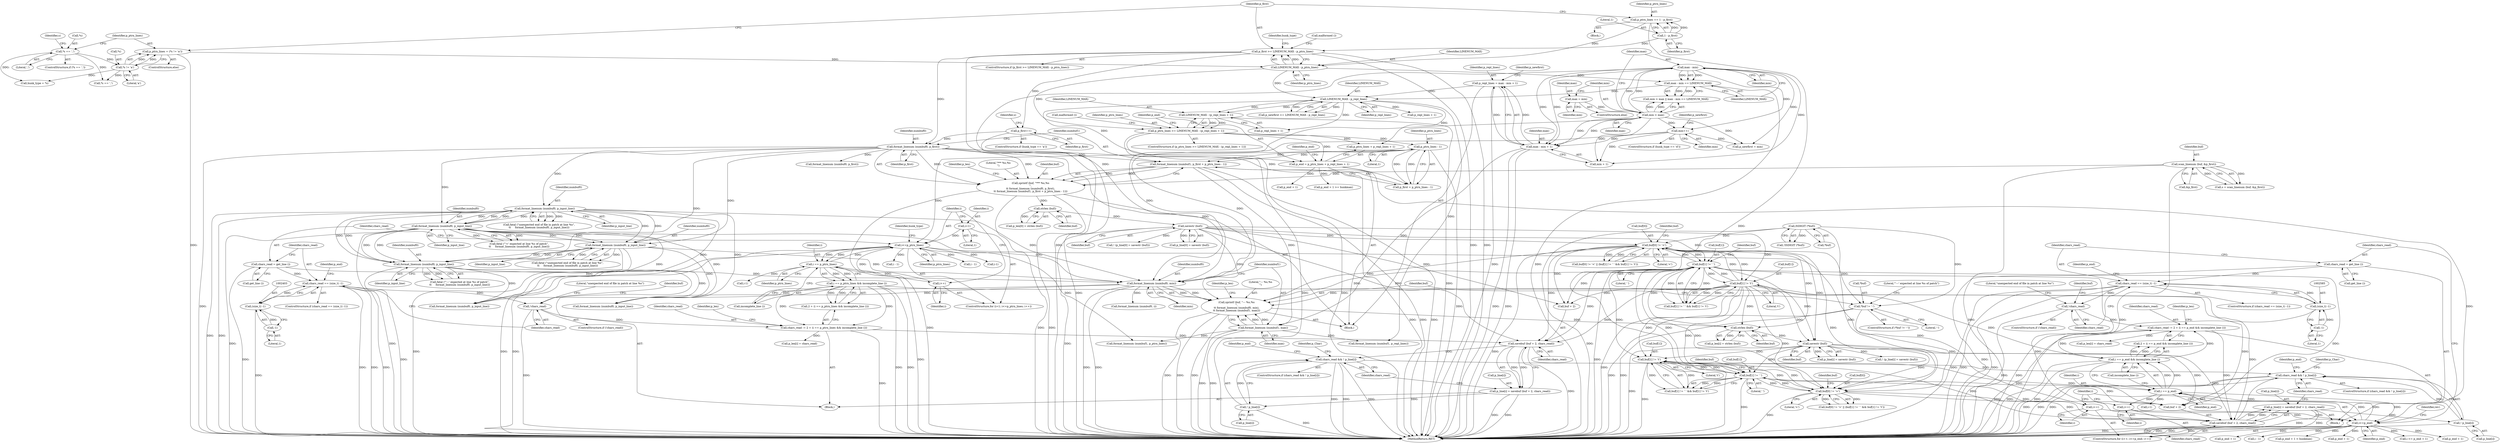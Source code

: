 digraph "0_savannah_0c08d7a902c6fdd49b704623a12d8d672ef18944@API" {
"1002652" [label="(Call,chars_read && ! p_line[i])"];
"1002646" [label="(Call,savebuf (buf + 2, chars_read))"];
"1002618" [label="(Call,buf[1] != '\t')"];
"1002613" [label="(Call,buf[1] != ' ')"];
"1002553" [label="(Call,savestr (buf))"];
"1002425" [label="(Call,buf[0] != '<')"];
"1002189" [label="(Call,ISDIGIT (*buf))"];
"1002371" [label="(Call,savestr (buf))"];
"1002363" [label="(Call,strlen (buf))"];
"1002346" [label="(Call,sprintf (buf, \"*** %s,%s\n\",\n\t\t format_linenum (numbuf0, p_first),\n\t\t format_linenum (numbuf1, p_first + p_ptrn_lines - 1)))"];
"1002209" [label="(Call,scan_linenum (buf, &p_first))"];
"1002349" [label="(Call,format_linenum (numbuf0, p_first))"];
"1002240" [label="(Call,p_first >= LINENUM_MAX - p_ptrn_lines)"];
"1002229" [label="(Call,1 - p_first)"];
"1002242" [label="(Call,LINENUM_MAX - p_ptrn_lines)"];
"1002233" [label="(Call,p_ptrn_lines = (*s != 'a'))"];
"1002235" [label="(Call,*s != 'a')"];
"1002214" [label="(Call,*s == ',')"];
"1002227" [label="(Call,p_ptrn_lines += 1 - p_first)"];
"1002254" [label="(Call,p_first++)"];
"1002352" [label="(Call,format_linenum (numbuf1, p_first + p_ptrn_lines - 1))"];
"1002356" [label="(Call,p_ptrn_lines - 1)"];
"1002314" [label="(Call,p_ptrn_lines >= LINENUM_MAX - (p_repl_lines + 1))"];
"1002316" [label="(Call,LINENUM_MAX - (p_repl_lines + 1))"];
"1002309" [label="(Call,LINENUM_MAX - p_repl_lines)"];
"1002284" [label="(Call,max - min == LINENUM_MAX)"];
"1002285" [label="(Call,max - min)"];
"1002281" [label="(Call,min > max)"];
"1002276" [label="(Call,max = min)"];
"1002299" [label="(Call,p_repl_lines = max - min + 1)"];
"1002301" [label="(Call,max - min + 1)"];
"1002294" [label="(Call,min++)"];
"1002431" [label="(Call,buf[1] != ' ')"];
"1002436" [label="(Call,buf[1] != '\t')"];
"1002545" [label="(Call,strlen (buf))"];
"1002532" [label="(Call,sprintf (buf, \"--- %s,%s\n\",\n\t\t format_linenum (numbuf0, min),\n\t\t format_linenum (numbuf1, max)))"];
"1002535" [label="(Call,format_linenum (numbuf0, min))"];
"1002420" [label="(Call,format_linenum (numbuf0, p_input_line))"];
"1002443" [label="(Call,format_linenum (numbuf0, p_input_line))"];
"1002529" [label="(Call,format_linenum (numbuf0, p_input_line))"];
"1002519" [label="(Call,format_linenum (numbuf0, p_input_line))"];
"1002538" [label="(Call,format_linenum (numbuf1, max))"];
"1002607" [label="(Call,buf[0] != '>')"];
"1002523" [label="(Call,*buf != '-')"];
"1002628" [label="(Call,chars_read -= 2 + (i == p_end && incomplete_line ()))"];
"1002632" [label="(Call,i == p_end && incomplete_line ())"];
"1002633" [label="(Call,i == p_end)"];
"1002572" [label="(Call,i<=p_end)"];
"1002570" [label="(Call,i++)"];
"1002390" [label="(Call,i<=p_ptrn_lines)"];
"1002387" [label="(Call,i=1)"];
"1002393" [label="(Call,i++)"];
"1002451" [label="(Call,i == p_ptrn_lines)"];
"1002575" [label="(Call,i++)"];
"1002322" [label="(Call,p_end = p_ptrn_lines + p_repl_lines + 1)"];
"1002450" [label="(Call,i == p_ptrn_lines && incomplete_line ())"];
"1002598" [label="(Call,!chars_read)"];
"1002582" [label="(Call,chars_read == (size_t) -1)"];
"1002578" [label="(Call,chars_read = get_line ())"];
"1002584" [label="(Call,(size_t) -1)"];
"1002586" [label="(Call,-1)"];
"1002654" [label="(Call,! p_line[i])"];
"1002642" [label="(Call,p_line[i] = savebuf (buf + 2, chars_read))"];
"1002470" [label="(Call,chars_read && ! p_line[i])"];
"1002464" [label="(Call,savebuf (buf + 2, chars_read))"];
"1002446" [label="(Call,chars_read -= 2 + (i == p_ptrn_lines && incomplete_line ()))"];
"1002416" [label="(Call,!chars_read)"];
"1002400" [label="(Call,chars_read == (size_t) -1)"];
"1002396" [label="(Call,chars_read = get_line ())"];
"1002402" [label="(Call,(size_t) -1)"];
"1002404" [label="(Call,-1)"];
"1002472" [label="(Call,! p_line[i])"];
"1002460" [label="(Call,p_line[i] = savebuf (buf + 2, chars_read))"];
"1002278" [label="(Identifier,min)"];
"1002255" [label="(Identifier,p_first)"];
"1002284" [label="(Call,max - min == LINENUM_MAX)"];
"1002210" [label="(Identifier,buf)"];
"1002421" [label="(Identifier,numbuf0)"];
"1002446" [label="(Call,chars_read -= 2 + (i == p_ptrn_lines && incomplete_line ()))"];
"1002772" [label="(MethodReturn,RET)"];
"1002282" [label="(Identifier,min)"];
"1002617" [label="(Literal,' ')"];
"1002546" [label="(Identifier,buf)"];
"1002230" [label="(Literal,1)"];
"1002211" [label="(Call,&p_first)"];
"1002357" [label="(Identifier,p_ptrn_lines)"];
"1002391" [label="(Identifier,i)"];
"1002435" [label="(Literal,' ')"];
"1002453" [label="(Identifier,p_ptrn_lines)"];
"1002570" [label="(Call,i++)"];
"1002622" [label="(Literal,'\t')"];
"1002579" [label="(Identifier,chars_read)"];
"1002574" [label="(Identifier,p_end)"];
"1002290" [label="(ControlStructure,if (hunk_type == 'd'))"];
"1002572" [label="(Call,i<=p_end)"];
"1002573" [label="(Identifier,i)"];
"1002673" [label="(Identifier,rev)"];
"1002408" [label="(Identifier,p_end)"];
"1002243" [label="(Identifier,LINENUM_MAX)"];
"1002618" [label="(Call,buf[1] != '\t')"];
"1002472" [label="(Call,! p_line[i])"];
"1002620" [label="(Identifier,buf)"];
"1002386" [label="(ControlStructure,for (i=1; i<=p_ptrn_lines; i++))"];
"1002313" [label="(ControlStructure,if (p_ptrn_lines >= LINENUM_MAX - (p_repl_lines + 1)))"];
"1002246" [label="(Call,hunk_type = *s)"];
"1002331" [label="(Call,p_end + 1)"];
"1002578" [label="(Call,chars_read = get_line ())"];
"1002457" [label="(Identifier,p_len)"];
"1002419" [label="(Literal,\"unexpected end of file in patch at line %s\")"];
"1002359" [label="(Call,p_len[0] = strlen (buf))"];
"1002652" [label="(Call,chars_read && ! p_line[i])"];
"1002350" [label="(Identifier,numbuf0)"];
"1002389" [label="(Literal,1)"];
"1002432" [label="(Call,buf[1])"];
"1002625" [label="(Call,format_linenum (numbuf0, p_input_line))"];
"1002577" [label="(Block,)"];
"1002549" [label="(Call,p_line[i] = savestr (buf))"];
"1002233" [label="(Call,p_ptrn_lines = (*s != 'a'))"];
"1002405" [label="(Literal,1)"];
"1002420" [label="(Call,format_linenum (numbuf0, p_input_line))"];
"1002353" [label="(Identifier,numbuf1)"];
"1002388" [label="(Identifier,i)"];
"1002322" [label="(Call,p_end = p_ptrn_lines + p_repl_lines + 1)"];
"1002215" [label="(Call,*s)"];
"1002277" [label="(Identifier,max)"];
"1002330" [label="(Call,p_end + 1 >= hunkmax)"];
"1002460" [label="(Call,p_line[i] = savebuf (buf + 2, chars_read))"];
"1002361" [label="(Identifier,p_len)"];
"1002244" [label="(Identifier,p_ptrn_lines)"];
"1002247" [label="(Identifier,hunk_type)"];
"1002236" [label="(Call,*s)"];
"1002702" [label="(Call,i <= p_end + 1)"];
"1002188" [label="(Call,!ISDIGIT (*buf))"];
"1002548" [label="(Call,! (p_line[i] = savestr (buf)))"];
"1002569" [label="(ControlStructure,for (i++; i<=p_end; i++))"];
"1002630" [label="(Call,2 + (i == p_end && incomplete_line ()))"];
"1002316" [label="(Call,LINENUM_MAX - (p_repl_lines + 1))"];
"1002321" [label="(Call,malformed ())"];
"1002636" [label="(Call,incomplete_line ())"];
"1002523" [label="(Call,*buf != '-')"];
"1002538" [label="(Call,format_linenum (numbuf1, max))"];
"1002541" [label="(Call,p_len[i] = strlen (buf))"];
"1002635" [label="(Identifier,p_end)"];
"1002426" [label="(Call,buf[0])"];
"1002468" [label="(Identifier,chars_read)"];
"1002436" [label="(Call,buf[1] != '\t')"];
"1002218" [label="(Block,)"];
"1002366" [label="(Call,! (p_line[0] = savestr (buf)))"];
"1002651" [label="(ControlStructure,if (chars_read && ! p_line[i]))"];
"1002646" [label="(Call,savebuf (buf + 2, chars_read))"];
"1002308" [label="(Identifier,p_newfirst)"];
"1002363" [label="(Call,strlen (buf))"];
"1002231" [label="(Identifier,p_first)"];
"1002447" [label="(Identifier,chars_read)"];
"1002479" [label="(Call,i-1)"];
"1002660" [label="(Identifier,p_end)"];
"1002417" [label="(Identifier,chars_read)"];
"1002402" [label="(Call,(size_t) -1)"];
"1002469" [label="(ControlStructure,if (chars_read && ! p_line[i]))"];
"1002611" [label="(Literal,'>')"];
"1002254" [label="(Call,p_first++)"];
"1002464" [label="(Call,savebuf (buf + 2, chars_read))"];
"1002275" [label="(ControlStructure,else)"];
"1002534" [label="(Literal,\"--- %s,%s\n\")"];
"1002394" [label="(Identifier,i)"];
"1002653" [label="(Identifier,chars_read)"];
"1002521" [label="(Identifier,p_input_line)"];
"1002571" [label="(Identifier,i)"];
"1002440" [label="(Literal,'\t')"];
"1002492" [label="(Identifier,hunk_type)"];
"1002399" [label="(ControlStructure,if (chars_read == (size_t) -1))"];
"1002354" [label="(Call,p_first + p_ptrn_lines - 1)"];
"1002367" [label="(Call,p_line[0] = savestr (buf))"];
"1002265" [label="(Call,*s == ',')"];
"1002441" [label="(Call,fatal (\"'<' expected at line %s of patch\",\n\t\t     format_linenum (numbuf0, p_input_line)))"];
"1002612" [label="(Call,buf[1] != ' ' && buf[1] != '\t')"];
"1002530" [label="(Identifier,numbuf0)"];
"1002461" [label="(Call,p_line[i])"];
"1002581" [label="(ControlStructure,if (chars_read == (size_t) -1))"];
"1002348" [label="(Literal,\"*** %s,%s\n\")"];
"1002681" [label="(Call,p_end + 1)"];
"1002615" [label="(Identifier,buf)"];
"1002590" [label="(Identifier,p_end)"];
"1002598" [label="(Call,!chars_read)"];
"1002425" [label="(Call,buf[0] != '<')"];
"1002680" [label="(Call,p_end + 1 < hunkmax)"];
"1002242" [label="(Call,LINENUM_MAX - p_ptrn_lines)"];
"1002637" [label="(Call,p_len[i] = chars_read)"];
"1002478" [label="(Identifier,p_end)"];
"1002582" [label="(Call,chars_read == (size_t) -1)"];
"1002444" [label="(Identifier,numbuf0)"];
"1002643" [label="(Call,p_line[i])"];
"1002731" [label="(Call,format_linenum (numbuf1, p_ptrn_lines))"];
"1002400" [label="(Call,chars_read == (size_t) -1)"];
"1002276" [label="(Call,max = min)"];
"1002533" [label="(Identifier,buf)"];
"1002287" [label="(Identifier,min)"];
"1002628" [label="(Call,chars_read -= 2 + (i == p_end && incomplete_line ()))"];
"1002209" [label="(Call,scan_linenum (buf, &p_first))"];
"1002310" [label="(Identifier,LINENUM_MAX)"];
"1002471" [label="(Identifier,chars_read)"];
"1002295" [label="(Identifier,min)"];
"1002281" [label="(Call,min > max)"];
"1002318" [label="(Call,p_repl_lines + 1)"];
"1002430" [label="(Call,buf[1] != ' ' && buf[1] != '\t')"];
"1002438" [label="(Identifier,buf)"];
"1002314" [label="(Call,p_ptrn_lines >= LINENUM_MAX - (p_repl_lines + 1))"];
"1002527" [label="(Call,fatal (\"'---' expected at line %s of patch\",\n\t\t     format_linenum (numbuf0, p_input_line)))"];
"1002704" [label="(Call,p_end + 1)"];
"1002607" [label="(Call,buf[0] != '>')"];
"1002433" [label="(Identifier,buf)"];
"1002597" [label="(ControlStructure,if (!chars_read))"];
"1002190" [label="(Call,*buf)"];
"1002301" [label="(Call,max - min + 1)"];
"1002280" [label="(Call,min > max || max - min == LINENUM_MAX)"];
"1002580" [label="(Call,get_line ())"];
"1002470" [label="(Call,chars_read && ! p_line[i])"];
"1002452" [label="(Identifier,i)"];
"1002536" [label="(Identifier,numbuf0)"];
"1002352" [label="(Call,format_linenum (numbuf1, p_first + p_ptrn_lines - 1))"];
"1002554" [label="(Identifier,buf)"];
"1002239" [label="(ControlStructure,if (p_first >= LINENUM_MAX - p_ptrn_lines))"];
"1002358" [label="(Literal,1)"];
"1002427" [label="(Identifier,buf)"];
"1002390" [label="(Call,i<=p_ptrn_lines)"];
"1002529" [label="(Call,format_linenum (numbuf0, p_input_line))"];
"1002214" [label="(Call,*s == ',')"];
"1002524" [label="(Call,*buf)"];
"1002642" [label="(Call,p_line[i] = savebuf (buf + 2, chars_read))"];
"1002315" [label="(Identifier,p_ptrn_lines)"];
"1002602" [label="(Call,format_linenum (numbuf0, p_input_line))"];
"1002347" [label="(Identifier,buf)"];
"1002661" [label="(Call,i-1)"];
"1002519" [label="(Call,format_linenum (numbuf0, p_input_line))"];
"1002537" [label="(Identifier,min)"];
"1002332" [label="(Identifier,p_end)"];
"1002404" [label="(Call,-1)"];
"1002311" [label="(Identifier,p_repl_lines)"];
"1002396" [label="(Call,chars_read = get_line ())"];
"1002326" [label="(Call,p_repl_lines + 1)"];
"1002437" [label="(Call,buf[1])"];
"1002633" [label="(Call,i == p_end)"];
"1002584" [label="(Call,(size_t) -1)"];
"1002650" [label="(Identifier,chars_read)"];
"1002213" [label="(ControlStructure,if (*s == ','))"];
"1002535" [label="(Call,format_linenum (numbuf0, min))"];
"1002398" [label="(Call,get_line ())"];
"1002634" [label="(Identifier,i)"];
"1002392" [label="(Identifier,p_ptrn_lines)"];
"1002286" [label="(Identifier,max)"];
"1002599" [label="(Identifier,chars_read)"];
"1002299" [label="(Call,p_repl_lines = max - min + 1)"];
"1002371" [label="(Call,savestr (buf))"];
"1002713" [label="(Call,format_linenum (numbuf0, i))"];
"1002245" [label="(Call,malformed ())"];
"1002217" [label="(Literal,',')"];
"1002285" [label="(Call,max - min)"];
"1002528" [label="(Literal,\"'---' expected at line %s of patch\")"];
"1002424" [label="(Call,buf[0] != '<' || (buf[1] != ' ' && buf[1] != '\t'))"];
"1002728" [label="(Call,format_linenum (numbuf0, p_first))"];
"1002688" [label="(Call,p_end + 1)"];
"1002397" [label="(Identifier,chars_read)"];
"1002508" [label="(Call,i - 1)"];
"1002540" [label="(Identifier,max)"];
"1002416" [label="(Call,!chars_read)"];
"1002747" [label="(Call,format_linenum (numbuf1, p_repl_lines))"];
"1002302" [label="(Identifier,max)"];
"1002632" [label="(Call,i == p_end && incomplete_line ())"];
"1002356" [label="(Call,p_ptrn_lines - 1)"];
"1002669" [label="(Identifier,p_Char)"];
"1002415" [label="(ControlStructure,if (!chars_read))"];
"1002539" [label="(Identifier,numbuf1)"];
"1002445" [label="(Identifier,p_input_line)"];
"1002297" [label="(Identifier,p_newfirst)"];
"1002517" [label="(Call,fatal (\"unexpected end of file in patch at line %s\",\n\t\t     format_linenum (numbuf0, p_input_line)))"];
"1002647" [label="(Call,buf + 2)"];
"1002455" [label="(Call,p_len[i] = chars_read)"];
"1002294" [label="(Call,min++)"];
"1002234" [label="(Identifier,p_ptrn_lines)"];
"1002228" [label="(Identifier,p_ptrn_lines)"];
"1002240" [label="(Call,p_first >= LINENUM_MAX - p_ptrn_lines)"];
"1002553" [label="(Call,savestr (buf))"];
"1002575" [label="(Call,i++)"];
"1002324" [label="(Call,p_ptrn_lines + p_repl_lines + 1)"];
"1002639" [label="(Identifier,p_len)"];
"1002288" [label="(Identifier,LINENUM_MAX)"];
"1002531" [label="(Identifier,p_input_line)"];
"1002429" [label="(Literal,'<')"];
"1002395" [label="(Block,)"];
"1002520" [label="(Identifier,numbuf0)"];
"1002220" [label="(Identifier,s)"];
"1002591" [label="(Call,i - 1)"];
"1002614" [label="(Call,buf[1])"];
"1002543" [label="(Identifier,p_len)"];
"1002422" [label="(Identifier,p_input_line)"];
"1002387" [label="(Call,i=1)"];
"1002654" [label="(Call,! p_line[i])"];
"1002443" [label="(Call,format_linenum (numbuf0, p_input_line))"];
"1002189" [label="(Call,ISDIGIT (*buf))"];
"1002473" [label="(Call,p_line[i])"];
"1002409" [label="(Call,i - 1)"];
"1002372" [label="(Identifier,buf)"];
"1002232" [label="(ControlStructure,else)"];
"1002307" [label="(Call,p_newfirst >= LINENUM_MAX - p_repl_lines)"];
"1002300" [label="(Identifier,p_repl_lines)"];
"1002619" [label="(Call,buf[1])"];
"1002601" [label="(Literal,\"unexpected end of file in patch at line %s\")"];
"1002587" [label="(Literal,1)"];
"1002323" [label="(Identifier,p_end)"];
"1002364" [label="(Identifier,buf)"];
"1002532" [label="(Call,sprintf (buf, \"--- %s,%s\n\",\n\t\t format_linenum (numbuf0, min),\n\t\t format_linenum (numbuf1, max)))"];
"1002451" [label="(Call,i == p_ptrn_lines)"];
"1002586" [label="(Call,-1)"];
"1002609" [label="(Identifier,buf)"];
"1002238" [label="(Literal,'a')"];
"1002454" [label="(Call,incomplete_line ())"];
"1002431" [label="(Call,buf[1] != ' ')"];
"1002465" [label="(Call,buf + 2)"];
"1002229" [label="(Call,1 - p_first)"];
"1002227" [label="(Call,p_ptrn_lines += 1 - p_first)"];
"1002309" [label="(Call,LINENUM_MAX - p_repl_lines)"];
"1002487" [label="(Identifier,p_Char)"];
"1002257" [label="(Identifier,s)"];
"1002608" [label="(Call,buf[0])"];
"1002583" [label="(Identifier,chars_read)"];
"1002283" [label="(Identifier,max)"];
"1002401" [label="(Identifier,chars_read)"];
"1002159" [label="(Block,)"];
"1002303" [label="(Call,min + 1)"];
"1002448" [label="(Call,2 + (i == p_ptrn_lines && incomplete_line ()))"];
"1002317" [label="(Identifier,LINENUM_MAX)"];
"1002655" [label="(Call,p_line[i])"];
"1002526" [label="(Literal,'-')"];
"1002606" [label="(Call,buf[0] != '>' || (buf[1] != ' ' && buf[1] != '\t'))"];
"1002296" [label="(Call,p_newfirst = min)"];
"1002613" [label="(Call,buf[1] != ' ')"];
"1002349" [label="(Call,format_linenum (numbuf0, p_first))"];
"1002558" [label="(Call,i-1)"];
"1002250" [label="(ControlStructure,if (hunk_type == 'a'))"];
"1002522" [label="(ControlStructure,if (*buf != '-'))"];
"1002450" [label="(Call,i == p_ptrn_lines && incomplete_line ())"];
"1002346" [label="(Call,sprintf (buf, \"*** %s,%s\n\",\n\t\t format_linenum (numbuf0, p_first),\n\t\t format_linenum (numbuf1, p_first + p_ptrn_lines - 1)))"];
"1002418" [label="(Call,fatal (\"unexpected end of file in patch at line %s\",\n\t\t     format_linenum (numbuf0, p_input_line)))"];
"1002545" [label="(Call,strlen (buf))"];
"1002235" [label="(Call,*s != 'a')"];
"1002393" [label="(Call,i++)"];
"1002351" [label="(Identifier,p_first)"];
"1002629" [label="(Identifier,chars_read)"];
"1002241" [label="(Identifier,p_first)"];
"1002207" [label="(Call,s = scan_linenum (buf, &p_first))"];
"1002576" [label="(Identifier,i)"];
"1002652" -> "1002651"  [label="AST: "];
"1002652" -> "1002653"  [label="CFG: "];
"1002652" -> "1002654"  [label="CFG: "];
"1002653" -> "1002652"  [label="AST: "];
"1002654" -> "1002652"  [label="AST: "];
"1002660" -> "1002652"  [label="CFG: "];
"1002669" -> "1002652"  [label="CFG: "];
"1002652" -> "1002772"  [label="DDG: "];
"1002652" -> "1002772"  [label="DDG: "];
"1002652" -> "1002772"  [label="DDG: "];
"1002646" -> "1002652"  [label="DDG: "];
"1002654" -> "1002652"  [label="DDG: "];
"1002470" -> "1002652"  [label="DDG: "];
"1002646" -> "1002642"  [label="AST: "];
"1002646" -> "1002650"  [label="CFG: "];
"1002647" -> "1002646"  [label="AST: "];
"1002650" -> "1002646"  [label="AST: "];
"1002642" -> "1002646"  [label="CFG: "];
"1002646" -> "1002772"  [label="DDG: "];
"1002646" -> "1002642"  [label="DDG: "];
"1002646" -> "1002642"  [label="DDG: "];
"1002618" -> "1002646"  [label="DDG: "];
"1002613" -> "1002646"  [label="DDG: "];
"1002553" -> "1002646"  [label="DDG: "];
"1002607" -> "1002646"  [label="DDG: "];
"1002436" -> "1002646"  [label="DDG: "];
"1002431" -> "1002646"  [label="DDG: "];
"1002628" -> "1002646"  [label="DDG: "];
"1002618" -> "1002612"  [label="AST: "];
"1002618" -> "1002622"  [label="CFG: "];
"1002619" -> "1002618"  [label="AST: "];
"1002622" -> "1002618"  [label="AST: "];
"1002612" -> "1002618"  [label="CFG: "];
"1002618" -> "1002772"  [label="DDG: "];
"1002618" -> "1002607"  [label="DDG: "];
"1002618" -> "1002613"  [label="DDG: "];
"1002618" -> "1002612"  [label="DDG: "];
"1002618" -> "1002612"  [label="DDG: "];
"1002613" -> "1002618"  [label="DDG: "];
"1002553" -> "1002618"  [label="DDG: "];
"1002607" -> "1002618"  [label="DDG: "];
"1002436" -> "1002618"  [label="DDG: "];
"1002431" -> "1002618"  [label="DDG: "];
"1002618" -> "1002647"  [label="DDG: "];
"1002613" -> "1002612"  [label="AST: "];
"1002613" -> "1002617"  [label="CFG: "];
"1002614" -> "1002613"  [label="AST: "];
"1002617" -> "1002613"  [label="AST: "];
"1002620" -> "1002613"  [label="CFG: "];
"1002612" -> "1002613"  [label="CFG: "];
"1002613" -> "1002772"  [label="DDG: "];
"1002613" -> "1002607"  [label="DDG: "];
"1002613" -> "1002612"  [label="DDG: "];
"1002613" -> "1002612"  [label="DDG: "];
"1002553" -> "1002613"  [label="DDG: "];
"1002436" -> "1002613"  [label="DDG: "];
"1002431" -> "1002613"  [label="DDG: "];
"1002607" -> "1002613"  [label="DDG: "];
"1002613" -> "1002647"  [label="DDG: "];
"1002553" -> "1002549"  [label="AST: "];
"1002553" -> "1002554"  [label="CFG: "];
"1002554" -> "1002553"  [label="AST: "];
"1002549" -> "1002553"  [label="CFG: "];
"1002553" -> "1002772"  [label="DDG: "];
"1002553" -> "1002548"  [label="DDG: "];
"1002553" -> "1002549"  [label="DDG: "];
"1002425" -> "1002553"  [label="DDG: "];
"1002431" -> "1002553"  [label="DDG: "];
"1002545" -> "1002553"  [label="DDG: "];
"1002436" -> "1002553"  [label="DDG: "];
"1002553" -> "1002607"  [label="DDG: "];
"1002553" -> "1002647"  [label="DDG: "];
"1002425" -> "1002424"  [label="AST: "];
"1002425" -> "1002429"  [label="CFG: "];
"1002426" -> "1002425"  [label="AST: "];
"1002429" -> "1002425"  [label="AST: "];
"1002433" -> "1002425"  [label="CFG: "];
"1002424" -> "1002425"  [label="CFG: "];
"1002425" -> "1002772"  [label="DDG: "];
"1002425" -> "1002424"  [label="DDG: "];
"1002425" -> "1002424"  [label="DDG: "];
"1002189" -> "1002425"  [label="DDG: "];
"1002371" -> "1002425"  [label="DDG: "];
"1002431" -> "1002425"  [label="DDG: "];
"1002436" -> "1002425"  [label="DDG: "];
"1002425" -> "1002431"  [label="DDG: "];
"1002425" -> "1002436"  [label="DDG: "];
"1002425" -> "1002464"  [label="DDG: "];
"1002425" -> "1002465"  [label="DDG: "];
"1002425" -> "1002523"  [label="DDG: "];
"1002425" -> "1002532"  [label="DDG: "];
"1002425" -> "1002545"  [label="DDG: "];
"1002425" -> "1002607"  [label="DDG: "];
"1002189" -> "1002188"  [label="AST: "];
"1002189" -> "1002190"  [label="CFG: "];
"1002190" -> "1002189"  [label="AST: "];
"1002188" -> "1002189"  [label="CFG: "];
"1002189" -> "1002772"  [label="DDG: "];
"1002189" -> "1002188"  [label="DDG: "];
"1002189" -> "1002523"  [label="DDG: "];
"1002189" -> "1002607"  [label="DDG: "];
"1002371" -> "1002367"  [label="AST: "];
"1002371" -> "1002372"  [label="CFG: "];
"1002372" -> "1002371"  [label="AST: "];
"1002367" -> "1002371"  [label="CFG: "];
"1002371" -> "1002772"  [label="DDG: "];
"1002371" -> "1002366"  [label="DDG: "];
"1002371" -> "1002367"  [label="DDG: "];
"1002363" -> "1002371"  [label="DDG: "];
"1002371" -> "1002431"  [label="DDG: "];
"1002371" -> "1002436"  [label="DDG: "];
"1002371" -> "1002464"  [label="DDG: "];
"1002371" -> "1002465"  [label="DDG: "];
"1002371" -> "1002532"  [label="DDG: "];
"1002363" -> "1002359"  [label="AST: "];
"1002363" -> "1002364"  [label="CFG: "];
"1002364" -> "1002363"  [label="AST: "];
"1002359" -> "1002363"  [label="CFG: "];
"1002363" -> "1002359"  [label="DDG: "];
"1002346" -> "1002363"  [label="DDG: "];
"1002346" -> "1002159"  [label="AST: "];
"1002346" -> "1002352"  [label="CFG: "];
"1002347" -> "1002346"  [label="AST: "];
"1002348" -> "1002346"  [label="AST: "];
"1002349" -> "1002346"  [label="AST: "];
"1002352" -> "1002346"  [label="AST: "];
"1002361" -> "1002346"  [label="CFG: "];
"1002346" -> "1002772"  [label="DDG: "];
"1002346" -> "1002772"  [label="DDG: "];
"1002346" -> "1002772"  [label="DDG: "];
"1002209" -> "1002346"  [label="DDG: "];
"1002349" -> "1002346"  [label="DDG: "];
"1002349" -> "1002346"  [label="DDG: "];
"1002352" -> "1002346"  [label="DDG: "];
"1002352" -> "1002346"  [label="DDG: "];
"1002209" -> "1002207"  [label="AST: "];
"1002209" -> "1002211"  [label="CFG: "];
"1002210" -> "1002209"  [label="AST: "];
"1002211" -> "1002209"  [label="AST: "];
"1002207" -> "1002209"  [label="CFG: "];
"1002209" -> "1002772"  [label="DDG: "];
"1002209" -> "1002772"  [label="DDG: "];
"1002209" -> "1002207"  [label="DDG: "];
"1002209" -> "1002207"  [label="DDG: "];
"1002349" -> "1002351"  [label="CFG: "];
"1002350" -> "1002349"  [label="AST: "];
"1002351" -> "1002349"  [label="AST: "];
"1002353" -> "1002349"  [label="CFG: "];
"1002349" -> "1002772"  [label="DDG: "];
"1002240" -> "1002349"  [label="DDG: "];
"1002254" -> "1002349"  [label="DDG: "];
"1002349" -> "1002352"  [label="DDG: "];
"1002349" -> "1002354"  [label="DDG: "];
"1002349" -> "1002420"  [label="DDG: "];
"1002349" -> "1002443"  [label="DDG: "];
"1002349" -> "1002519"  [label="DDG: "];
"1002349" -> "1002529"  [label="DDG: "];
"1002349" -> "1002535"  [label="DDG: "];
"1002349" -> "1002728"  [label="DDG: "];
"1002240" -> "1002239"  [label="AST: "];
"1002240" -> "1002242"  [label="CFG: "];
"1002241" -> "1002240"  [label="AST: "];
"1002242" -> "1002240"  [label="AST: "];
"1002245" -> "1002240"  [label="CFG: "];
"1002247" -> "1002240"  [label="CFG: "];
"1002240" -> "1002772"  [label="DDG: "];
"1002240" -> "1002772"  [label="DDG: "];
"1002240" -> "1002772"  [label="DDG: "];
"1002229" -> "1002240"  [label="DDG: "];
"1002242" -> "1002240"  [label="DDG: "];
"1002242" -> "1002240"  [label="DDG: "];
"1002240" -> "1002254"  [label="DDG: "];
"1002229" -> "1002227"  [label="AST: "];
"1002229" -> "1002231"  [label="CFG: "];
"1002230" -> "1002229"  [label="AST: "];
"1002231" -> "1002229"  [label="AST: "];
"1002227" -> "1002229"  [label="CFG: "];
"1002229" -> "1002227"  [label="DDG: "];
"1002229" -> "1002227"  [label="DDG: "];
"1002242" -> "1002244"  [label="CFG: "];
"1002243" -> "1002242"  [label="AST: "];
"1002244" -> "1002242"  [label="AST: "];
"1002233" -> "1002242"  [label="DDG: "];
"1002227" -> "1002242"  [label="DDG: "];
"1002242" -> "1002284"  [label="DDG: "];
"1002242" -> "1002309"  [label="DDG: "];
"1002242" -> "1002314"  [label="DDG: "];
"1002233" -> "1002232"  [label="AST: "];
"1002233" -> "1002235"  [label="CFG: "];
"1002234" -> "1002233"  [label="AST: "];
"1002235" -> "1002233"  [label="AST: "];
"1002241" -> "1002233"  [label="CFG: "];
"1002233" -> "1002772"  [label="DDG: "];
"1002235" -> "1002233"  [label="DDG: "];
"1002235" -> "1002233"  [label="DDG: "];
"1002235" -> "1002238"  [label="CFG: "];
"1002236" -> "1002235"  [label="AST: "];
"1002238" -> "1002235"  [label="AST: "];
"1002214" -> "1002235"  [label="DDG: "];
"1002235" -> "1002246"  [label="DDG: "];
"1002235" -> "1002265"  [label="DDG: "];
"1002214" -> "1002213"  [label="AST: "];
"1002214" -> "1002217"  [label="CFG: "];
"1002215" -> "1002214"  [label="AST: "];
"1002217" -> "1002214"  [label="AST: "];
"1002220" -> "1002214"  [label="CFG: "];
"1002234" -> "1002214"  [label="CFG: "];
"1002214" -> "1002246"  [label="DDG: "];
"1002214" -> "1002265"  [label="DDG: "];
"1002227" -> "1002218"  [label="AST: "];
"1002228" -> "1002227"  [label="AST: "];
"1002241" -> "1002227"  [label="CFG: "];
"1002227" -> "1002772"  [label="DDG: "];
"1002254" -> "1002250"  [label="AST: "];
"1002254" -> "1002255"  [label="CFG: "];
"1002255" -> "1002254"  [label="AST: "];
"1002257" -> "1002254"  [label="CFG: "];
"1002254" -> "1002772"  [label="DDG: "];
"1002352" -> "1002354"  [label="CFG: "];
"1002353" -> "1002352"  [label="AST: "];
"1002354" -> "1002352"  [label="AST: "];
"1002352" -> "1002772"  [label="DDG: "];
"1002352" -> "1002772"  [label="DDG: "];
"1002356" -> "1002352"  [label="DDG: "];
"1002356" -> "1002352"  [label="DDG: "];
"1002352" -> "1002538"  [label="DDG: "];
"1002356" -> "1002354"  [label="AST: "];
"1002356" -> "1002358"  [label="CFG: "];
"1002357" -> "1002356"  [label="AST: "];
"1002358" -> "1002356"  [label="AST: "];
"1002354" -> "1002356"  [label="CFG: "];
"1002356" -> "1002772"  [label="DDG: "];
"1002356" -> "1002354"  [label="DDG: "];
"1002356" -> "1002354"  [label="DDG: "];
"1002314" -> "1002356"  [label="DDG: "];
"1002356" -> "1002390"  [label="DDG: "];
"1002314" -> "1002313"  [label="AST: "];
"1002314" -> "1002316"  [label="CFG: "];
"1002315" -> "1002314"  [label="AST: "];
"1002316" -> "1002314"  [label="AST: "];
"1002321" -> "1002314"  [label="CFG: "];
"1002323" -> "1002314"  [label="CFG: "];
"1002314" -> "1002772"  [label="DDG: "];
"1002314" -> "1002772"  [label="DDG: "];
"1002316" -> "1002314"  [label="DDG: "];
"1002316" -> "1002314"  [label="DDG: "];
"1002314" -> "1002322"  [label="DDG: "];
"1002314" -> "1002324"  [label="DDG: "];
"1002316" -> "1002318"  [label="CFG: "];
"1002317" -> "1002316"  [label="AST: "];
"1002318" -> "1002316"  [label="AST: "];
"1002316" -> "1002772"  [label="DDG: "];
"1002309" -> "1002316"  [label="DDG: "];
"1002309" -> "1002316"  [label="DDG: "];
"1002309" -> "1002307"  [label="AST: "];
"1002309" -> "1002311"  [label="CFG: "];
"1002310" -> "1002309"  [label="AST: "];
"1002311" -> "1002309"  [label="AST: "];
"1002307" -> "1002309"  [label="CFG: "];
"1002309" -> "1002307"  [label="DDG: "];
"1002309" -> "1002307"  [label="DDG: "];
"1002284" -> "1002309"  [label="DDG: "];
"1002299" -> "1002309"  [label="DDG: "];
"1002309" -> "1002318"  [label="DDG: "];
"1002309" -> "1002322"  [label="DDG: "];
"1002309" -> "1002324"  [label="DDG: "];
"1002309" -> "1002326"  [label="DDG: "];
"1002309" -> "1002747"  [label="DDG: "];
"1002284" -> "1002280"  [label="AST: "];
"1002284" -> "1002288"  [label="CFG: "];
"1002285" -> "1002284"  [label="AST: "];
"1002288" -> "1002284"  [label="AST: "];
"1002280" -> "1002284"  [label="CFG: "];
"1002284" -> "1002772"  [label="DDG: "];
"1002284" -> "1002280"  [label="DDG: "];
"1002284" -> "1002280"  [label="DDG: "];
"1002285" -> "1002284"  [label="DDG: "];
"1002285" -> "1002284"  [label="DDG: "];
"1002285" -> "1002287"  [label="CFG: "];
"1002286" -> "1002285"  [label="AST: "];
"1002287" -> "1002285"  [label="AST: "];
"1002288" -> "1002285"  [label="CFG: "];
"1002281" -> "1002285"  [label="DDG: "];
"1002281" -> "1002285"  [label="DDG: "];
"1002285" -> "1002294"  [label="DDG: "];
"1002285" -> "1002296"  [label="DDG: "];
"1002285" -> "1002301"  [label="DDG: "];
"1002285" -> "1002301"  [label="DDG: "];
"1002285" -> "1002303"  [label="DDG: "];
"1002285" -> "1002535"  [label="DDG: "];
"1002281" -> "1002280"  [label="AST: "];
"1002281" -> "1002283"  [label="CFG: "];
"1002282" -> "1002281"  [label="AST: "];
"1002283" -> "1002281"  [label="AST: "];
"1002286" -> "1002281"  [label="CFG: "];
"1002280" -> "1002281"  [label="CFG: "];
"1002281" -> "1002280"  [label="DDG: "];
"1002281" -> "1002280"  [label="DDG: "];
"1002276" -> "1002281"  [label="DDG: "];
"1002281" -> "1002294"  [label="DDG: "];
"1002281" -> "1002296"  [label="DDG: "];
"1002281" -> "1002301"  [label="DDG: "];
"1002281" -> "1002301"  [label="DDG: "];
"1002281" -> "1002303"  [label="DDG: "];
"1002281" -> "1002535"  [label="DDG: "];
"1002276" -> "1002275"  [label="AST: "];
"1002276" -> "1002278"  [label="CFG: "];
"1002277" -> "1002276"  [label="AST: "];
"1002278" -> "1002276"  [label="AST: "];
"1002282" -> "1002276"  [label="CFG: "];
"1002299" -> "1002159"  [label="AST: "];
"1002299" -> "1002301"  [label="CFG: "];
"1002300" -> "1002299"  [label="AST: "];
"1002301" -> "1002299"  [label="AST: "];
"1002308" -> "1002299"  [label="CFG: "];
"1002299" -> "1002772"  [label="DDG: "];
"1002301" -> "1002299"  [label="DDG: "];
"1002301" -> "1002299"  [label="DDG: "];
"1002301" -> "1002303"  [label="CFG: "];
"1002302" -> "1002301"  [label="AST: "];
"1002303" -> "1002301"  [label="AST: "];
"1002301" -> "1002772"  [label="DDG: "];
"1002301" -> "1002772"  [label="DDG: "];
"1002294" -> "1002301"  [label="DDG: "];
"1002301" -> "1002538"  [label="DDG: "];
"1002294" -> "1002290"  [label="AST: "];
"1002294" -> "1002295"  [label="CFG: "];
"1002295" -> "1002294"  [label="AST: "];
"1002297" -> "1002294"  [label="CFG: "];
"1002294" -> "1002296"  [label="DDG: "];
"1002294" -> "1002303"  [label="DDG: "];
"1002294" -> "1002535"  [label="DDG: "];
"1002431" -> "1002430"  [label="AST: "];
"1002431" -> "1002435"  [label="CFG: "];
"1002432" -> "1002431"  [label="AST: "];
"1002435" -> "1002431"  [label="AST: "];
"1002438" -> "1002431"  [label="CFG: "];
"1002430" -> "1002431"  [label="CFG: "];
"1002431" -> "1002772"  [label="DDG: "];
"1002431" -> "1002430"  [label="DDG: "];
"1002431" -> "1002430"  [label="DDG: "];
"1002436" -> "1002431"  [label="DDG: "];
"1002431" -> "1002436"  [label="DDG: "];
"1002431" -> "1002464"  [label="DDG: "];
"1002431" -> "1002465"  [label="DDG: "];
"1002431" -> "1002532"  [label="DDG: "];
"1002431" -> "1002545"  [label="DDG: "];
"1002431" -> "1002607"  [label="DDG: "];
"1002431" -> "1002647"  [label="DDG: "];
"1002436" -> "1002430"  [label="AST: "];
"1002436" -> "1002440"  [label="CFG: "];
"1002437" -> "1002436"  [label="AST: "];
"1002440" -> "1002436"  [label="AST: "];
"1002430" -> "1002436"  [label="CFG: "];
"1002436" -> "1002772"  [label="DDG: "];
"1002436" -> "1002430"  [label="DDG: "];
"1002436" -> "1002430"  [label="DDG: "];
"1002436" -> "1002464"  [label="DDG: "];
"1002436" -> "1002465"  [label="DDG: "];
"1002436" -> "1002532"  [label="DDG: "];
"1002436" -> "1002545"  [label="DDG: "];
"1002436" -> "1002607"  [label="DDG: "];
"1002436" -> "1002647"  [label="DDG: "];
"1002545" -> "1002541"  [label="AST: "];
"1002545" -> "1002546"  [label="CFG: "];
"1002546" -> "1002545"  [label="AST: "];
"1002541" -> "1002545"  [label="CFG: "];
"1002545" -> "1002541"  [label="DDG: "];
"1002532" -> "1002545"  [label="DDG: "];
"1002532" -> "1002159"  [label="AST: "];
"1002532" -> "1002538"  [label="CFG: "];
"1002533" -> "1002532"  [label="AST: "];
"1002534" -> "1002532"  [label="AST: "];
"1002535" -> "1002532"  [label="AST: "];
"1002538" -> "1002532"  [label="AST: "];
"1002543" -> "1002532"  [label="CFG: "];
"1002532" -> "1002772"  [label="DDG: "];
"1002532" -> "1002772"  [label="DDG: "];
"1002532" -> "1002772"  [label="DDG: "];
"1002535" -> "1002532"  [label="DDG: "];
"1002535" -> "1002532"  [label="DDG: "];
"1002538" -> "1002532"  [label="DDG: "];
"1002538" -> "1002532"  [label="DDG: "];
"1002535" -> "1002537"  [label="CFG: "];
"1002536" -> "1002535"  [label="AST: "];
"1002537" -> "1002535"  [label="AST: "];
"1002539" -> "1002535"  [label="CFG: "];
"1002535" -> "1002772"  [label="DDG: "];
"1002535" -> "1002772"  [label="DDG: "];
"1002420" -> "1002535"  [label="DDG: "];
"1002529" -> "1002535"  [label="DDG: "];
"1002519" -> "1002535"  [label="DDG: "];
"1002443" -> "1002535"  [label="DDG: "];
"1002535" -> "1002602"  [label="DDG: "];
"1002535" -> "1002625"  [label="DDG: "];
"1002535" -> "1002713"  [label="DDG: "];
"1002420" -> "1002418"  [label="AST: "];
"1002420" -> "1002422"  [label="CFG: "];
"1002421" -> "1002420"  [label="AST: "];
"1002422" -> "1002420"  [label="AST: "];
"1002418" -> "1002420"  [label="CFG: "];
"1002420" -> "1002772"  [label="DDG: "];
"1002420" -> "1002772"  [label="DDG: "];
"1002420" -> "1002418"  [label="DDG: "];
"1002420" -> "1002418"  [label="DDG: "];
"1002443" -> "1002420"  [label="DDG: "];
"1002443" -> "1002420"  [label="DDG: "];
"1002420" -> "1002443"  [label="DDG: "];
"1002420" -> "1002443"  [label="DDG: "];
"1002420" -> "1002519"  [label="DDG: "];
"1002420" -> "1002519"  [label="DDG: "];
"1002420" -> "1002529"  [label="DDG: "];
"1002420" -> "1002529"  [label="DDG: "];
"1002420" -> "1002602"  [label="DDG: "];
"1002420" -> "1002625"  [label="DDG: "];
"1002443" -> "1002441"  [label="AST: "];
"1002443" -> "1002445"  [label="CFG: "];
"1002444" -> "1002443"  [label="AST: "];
"1002445" -> "1002443"  [label="AST: "];
"1002441" -> "1002443"  [label="CFG: "];
"1002443" -> "1002772"  [label="DDG: "];
"1002443" -> "1002772"  [label="DDG: "];
"1002443" -> "1002441"  [label="DDG: "];
"1002443" -> "1002441"  [label="DDG: "];
"1002443" -> "1002519"  [label="DDG: "];
"1002443" -> "1002519"  [label="DDG: "];
"1002443" -> "1002529"  [label="DDG: "];
"1002443" -> "1002529"  [label="DDG: "];
"1002443" -> "1002602"  [label="DDG: "];
"1002443" -> "1002625"  [label="DDG: "];
"1002529" -> "1002527"  [label="AST: "];
"1002529" -> "1002531"  [label="CFG: "];
"1002530" -> "1002529"  [label="AST: "];
"1002531" -> "1002529"  [label="AST: "];
"1002527" -> "1002529"  [label="CFG: "];
"1002529" -> "1002772"  [label="DDG: "];
"1002529" -> "1002527"  [label="DDG: "];
"1002529" -> "1002527"  [label="DDG: "];
"1002519" -> "1002529"  [label="DDG: "];
"1002519" -> "1002529"  [label="DDG: "];
"1002529" -> "1002602"  [label="DDG: "];
"1002529" -> "1002625"  [label="DDG: "];
"1002519" -> "1002517"  [label="AST: "];
"1002519" -> "1002521"  [label="CFG: "];
"1002520" -> "1002519"  [label="AST: "];
"1002521" -> "1002519"  [label="AST: "];
"1002517" -> "1002519"  [label="CFG: "];
"1002519" -> "1002772"  [label="DDG: "];
"1002519" -> "1002517"  [label="DDG: "];
"1002519" -> "1002517"  [label="DDG: "];
"1002519" -> "1002602"  [label="DDG: "];
"1002519" -> "1002625"  [label="DDG: "];
"1002538" -> "1002540"  [label="CFG: "];
"1002539" -> "1002538"  [label="AST: "];
"1002540" -> "1002538"  [label="AST: "];
"1002538" -> "1002772"  [label="DDG: "];
"1002538" -> "1002772"  [label="DDG: "];
"1002538" -> "1002731"  [label="DDG: "];
"1002538" -> "1002747"  [label="DDG: "];
"1002607" -> "1002606"  [label="AST: "];
"1002607" -> "1002611"  [label="CFG: "];
"1002608" -> "1002607"  [label="AST: "];
"1002611" -> "1002607"  [label="AST: "];
"1002615" -> "1002607"  [label="CFG: "];
"1002606" -> "1002607"  [label="CFG: "];
"1002607" -> "1002772"  [label="DDG: "];
"1002607" -> "1002606"  [label="DDG: "];
"1002607" -> "1002606"  [label="DDG: "];
"1002523" -> "1002607"  [label="DDG: "];
"1002607" -> "1002647"  [label="DDG: "];
"1002523" -> "1002522"  [label="AST: "];
"1002523" -> "1002526"  [label="CFG: "];
"1002524" -> "1002523"  [label="AST: "];
"1002526" -> "1002523"  [label="AST: "];
"1002528" -> "1002523"  [label="CFG: "];
"1002533" -> "1002523"  [label="CFG: "];
"1002523" -> "1002772"  [label="DDG: "];
"1002523" -> "1002772"  [label="DDG: "];
"1002628" -> "1002577"  [label="AST: "];
"1002628" -> "1002630"  [label="CFG: "];
"1002629" -> "1002628"  [label="AST: "];
"1002630" -> "1002628"  [label="AST: "];
"1002639" -> "1002628"  [label="CFG: "];
"1002628" -> "1002772"  [label="DDG: "];
"1002632" -> "1002628"  [label="DDG: "];
"1002632" -> "1002628"  [label="DDG: "];
"1002598" -> "1002628"  [label="DDG: "];
"1002628" -> "1002637"  [label="DDG: "];
"1002632" -> "1002630"  [label="AST: "];
"1002632" -> "1002633"  [label="CFG: "];
"1002632" -> "1002636"  [label="CFG: "];
"1002633" -> "1002632"  [label="AST: "];
"1002636" -> "1002632"  [label="AST: "];
"1002630" -> "1002632"  [label="CFG: "];
"1002632" -> "1002772"  [label="DDG: "];
"1002632" -> "1002772"  [label="DDG: "];
"1002632" -> "1002630"  [label="DDG: "];
"1002632" -> "1002630"  [label="DDG: "];
"1002633" -> "1002632"  [label="DDG: "];
"1002633" -> "1002632"  [label="DDG: "];
"1002450" -> "1002632"  [label="DDG: "];
"1002633" -> "1002635"  [label="CFG: "];
"1002634" -> "1002633"  [label="AST: "];
"1002635" -> "1002633"  [label="AST: "];
"1002636" -> "1002633"  [label="CFG: "];
"1002633" -> "1002572"  [label="DDG: "];
"1002633" -> "1002575"  [label="DDG: "];
"1002572" -> "1002633"  [label="DDG: "];
"1002572" -> "1002633"  [label="DDG: "];
"1002633" -> "1002661"  [label="DDG: "];
"1002572" -> "1002569"  [label="AST: "];
"1002572" -> "1002574"  [label="CFG: "];
"1002573" -> "1002572"  [label="AST: "];
"1002574" -> "1002572"  [label="AST: "];
"1002579" -> "1002572"  [label="CFG: "];
"1002673" -> "1002572"  [label="CFG: "];
"1002572" -> "1002772"  [label="DDG: "];
"1002572" -> "1002772"  [label="DDG: "];
"1002570" -> "1002572"  [label="DDG: "];
"1002575" -> "1002572"  [label="DDG: "];
"1002322" -> "1002572"  [label="DDG: "];
"1002572" -> "1002591"  [label="DDG: "];
"1002572" -> "1002680"  [label="DDG: "];
"1002572" -> "1002681"  [label="DDG: "];
"1002572" -> "1002688"  [label="DDG: "];
"1002572" -> "1002702"  [label="DDG: "];
"1002572" -> "1002704"  [label="DDG: "];
"1002570" -> "1002569"  [label="AST: "];
"1002570" -> "1002571"  [label="CFG: "];
"1002571" -> "1002570"  [label="AST: "];
"1002573" -> "1002570"  [label="CFG: "];
"1002390" -> "1002570"  [label="DDG: "];
"1002390" -> "1002386"  [label="AST: "];
"1002390" -> "1002392"  [label="CFG: "];
"1002391" -> "1002390"  [label="AST: "];
"1002392" -> "1002390"  [label="AST: "];
"1002397" -> "1002390"  [label="CFG: "];
"1002492" -> "1002390"  [label="CFG: "];
"1002390" -> "1002772"  [label="DDG: "];
"1002390" -> "1002772"  [label="DDG: "];
"1002387" -> "1002390"  [label="DDG: "];
"1002393" -> "1002390"  [label="DDG: "];
"1002451" -> "1002390"  [label="DDG: "];
"1002390" -> "1002409"  [label="DDG: "];
"1002390" -> "1002451"  [label="DDG: "];
"1002390" -> "1002451"  [label="DDG: "];
"1002390" -> "1002508"  [label="DDG: "];
"1002390" -> "1002558"  [label="DDG: "];
"1002390" -> "1002731"  [label="DDG: "];
"1002387" -> "1002386"  [label="AST: "];
"1002387" -> "1002389"  [label="CFG: "];
"1002388" -> "1002387"  [label="AST: "];
"1002389" -> "1002387"  [label="AST: "];
"1002391" -> "1002387"  [label="CFG: "];
"1002393" -> "1002386"  [label="AST: "];
"1002393" -> "1002394"  [label="CFG: "];
"1002394" -> "1002393"  [label="AST: "];
"1002391" -> "1002393"  [label="CFG: "];
"1002451" -> "1002393"  [label="DDG: "];
"1002451" -> "1002450"  [label="AST: "];
"1002451" -> "1002453"  [label="CFG: "];
"1002452" -> "1002451"  [label="AST: "];
"1002453" -> "1002451"  [label="AST: "];
"1002454" -> "1002451"  [label="CFG: "];
"1002450" -> "1002451"  [label="CFG: "];
"1002451" -> "1002772"  [label="DDG: "];
"1002451" -> "1002450"  [label="DDG: "];
"1002451" -> "1002450"  [label="DDG: "];
"1002451" -> "1002479"  [label="DDG: "];
"1002575" -> "1002569"  [label="AST: "];
"1002575" -> "1002576"  [label="CFG: "];
"1002576" -> "1002575"  [label="AST: "];
"1002573" -> "1002575"  [label="CFG: "];
"1002322" -> "1002159"  [label="AST: "];
"1002322" -> "1002324"  [label="CFG: "];
"1002323" -> "1002322"  [label="AST: "];
"1002324" -> "1002322"  [label="AST: "];
"1002332" -> "1002322"  [label="CFG: "];
"1002322" -> "1002772"  [label="DDG: "];
"1002322" -> "1002330"  [label="DDG: "];
"1002322" -> "1002331"  [label="DDG: "];
"1002450" -> "1002448"  [label="AST: "];
"1002450" -> "1002454"  [label="CFG: "];
"1002454" -> "1002450"  [label="AST: "];
"1002448" -> "1002450"  [label="CFG: "];
"1002450" -> "1002772"  [label="DDG: "];
"1002450" -> "1002772"  [label="DDG: "];
"1002450" -> "1002446"  [label="DDG: "];
"1002450" -> "1002446"  [label="DDG: "];
"1002450" -> "1002448"  [label="DDG: "];
"1002450" -> "1002448"  [label="DDG: "];
"1002598" -> "1002597"  [label="AST: "];
"1002598" -> "1002599"  [label="CFG: "];
"1002599" -> "1002598"  [label="AST: "];
"1002601" -> "1002598"  [label="CFG: "];
"1002609" -> "1002598"  [label="CFG: "];
"1002598" -> "1002772"  [label="DDG: "];
"1002582" -> "1002598"  [label="DDG: "];
"1002582" -> "1002581"  [label="AST: "];
"1002582" -> "1002584"  [label="CFG: "];
"1002583" -> "1002582"  [label="AST: "];
"1002584" -> "1002582"  [label="AST: "];
"1002590" -> "1002582"  [label="CFG: "];
"1002599" -> "1002582"  [label="CFG: "];
"1002582" -> "1002772"  [label="DDG: "];
"1002582" -> "1002772"  [label="DDG: "];
"1002582" -> "1002772"  [label="DDG: "];
"1002578" -> "1002582"  [label="DDG: "];
"1002584" -> "1002582"  [label="DDG: "];
"1002578" -> "1002577"  [label="AST: "];
"1002578" -> "1002580"  [label="CFG: "];
"1002579" -> "1002578"  [label="AST: "];
"1002580" -> "1002578"  [label="AST: "];
"1002583" -> "1002578"  [label="CFG: "];
"1002578" -> "1002772"  [label="DDG: "];
"1002584" -> "1002586"  [label="CFG: "];
"1002585" -> "1002584"  [label="AST: "];
"1002586" -> "1002584"  [label="AST: "];
"1002584" -> "1002772"  [label="DDG: "];
"1002586" -> "1002584"  [label="DDG: "];
"1002586" -> "1002587"  [label="CFG: "];
"1002587" -> "1002586"  [label="AST: "];
"1002654" -> "1002655"  [label="CFG: "];
"1002655" -> "1002654"  [label="AST: "];
"1002654" -> "1002772"  [label="DDG: "];
"1002642" -> "1002654"  [label="DDG: "];
"1002642" -> "1002577"  [label="AST: "];
"1002643" -> "1002642"  [label="AST: "];
"1002653" -> "1002642"  [label="CFG: "];
"1002642" -> "1002772"  [label="DDG: "];
"1002642" -> "1002772"  [label="DDG: "];
"1002470" -> "1002469"  [label="AST: "];
"1002470" -> "1002471"  [label="CFG: "];
"1002470" -> "1002472"  [label="CFG: "];
"1002471" -> "1002470"  [label="AST: "];
"1002472" -> "1002470"  [label="AST: "];
"1002478" -> "1002470"  [label="CFG: "];
"1002487" -> "1002470"  [label="CFG: "];
"1002470" -> "1002772"  [label="DDG: "];
"1002470" -> "1002772"  [label="DDG: "];
"1002470" -> "1002772"  [label="DDG: "];
"1002464" -> "1002470"  [label="DDG: "];
"1002472" -> "1002470"  [label="DDG: "];
"1002464" -> "1002460"  [label="AST: "];
"1002464" -> "1002468"  [label="CFG: "];
"1002465" -> "1002464"  [label="AST: "];
"1002468" -> "1002464"  [label="AST: "];
"1002460" -> "1002464"  [label="CFG: "];
"1002464" -> "1002772"  [label="DDG: "];
"1002464" -> "1002460"  [label="DDG: "];
"1002464" -> "1002460"  [label="DDG: "];
"1002446" -> "1002464"  [label="DDG: "];
"1002446" -> "1002395"  [label="AST: "];
"1002446" -> "1002448"  [label="CFG: "];
"1002447" -> "1002446"  [label="AST: "];
"1002448" -> "1002446"  [label="AST: "];
"1002457" -> "1002446"  [label="CFG: "];
"1002446" -> "1002772"  [label="DDG: "];
"1002416" -> "1002446"  [label="DDG: "];
"1002446" -> "1002455"  [label="DDG: "];
"1002416" -> "1002415"  [label="AST: "];
"1002416" -> "1002417"  [label="CFG: "];
"1002417" -> "1002416"  [label="AST: "];
"1002419" -> "1002416"  [label="CFG: "];
"1002427" -> "1002416"  [label="CFG: "];
"1002416" -> "1002772"  [label="DDG: "];
"1002400" -> "1002416"  [label="DDG: "];
"1002400" -> "1002399"  [label="AST: "];
"1002400" -> "1002402"  [label="CFG: "];
"1002401" -> "1002400"  [label="AST: "];
"1002402" -> "1002400"  [label="AST: "];
"1002408" -> "1002400"  [label="CFG: "];
"1002417" -> "1002400"  [label="CFG: "];
"1002400" -> "1002772"  [label="DDG: "];
"1002400" -> "1002772"  [label="DDG: "];
"1002400" -> "1002772"  [label="DDG: "];
"1002396" -> "1002400"  [label="DDG: "];
"1002402" -> "1002400"  [label="DDG: "];
"1002396" -> "1002395"  [label="AST: "];
"1002396" -> "1002398"  [label="CFG: "];
"1002397" -> "1002396"  [label="AST: "];
"1002398" -> "1002396"  [label="AST: "];
"1002401" -> "1002396"  [label="CFG: "];
"1002396" -> "1002772"  [label="DDG: "];
"1002402" -> "1002404"  [label="CFG: "];
"1002403" -> "1002402"  [label="AST: "];
"1002404" -> "1002402"  [label="AST: "];
"1002402" -> "1002772"  [label="DDG: "];
"1002404" -> "1002402"  [label="DDG: "];
"1002404" -> "1002405"  [label="CFG: "];
"1002405" -> "1002404"  [label="AST: "];
"1002472" -> "1002473"  [label="CFG: "];
"1002473" -> "1002472"  [label="AST: "];
"1002472" -> "1002772"  [label="DDG: "];
"1002460" -> "1002472"  [label="DDG: "];
"1002460" -> "1002395"  [label="AST: "];
"1002461" -> "1002460"  [label="AST: "];
"1002471" -> "1002460"  [label="CFG: "];
"1002460" -> "1002772"  [label="DDG: "];
"1002460" -> "1002772"  [label="DDG: "];
}
